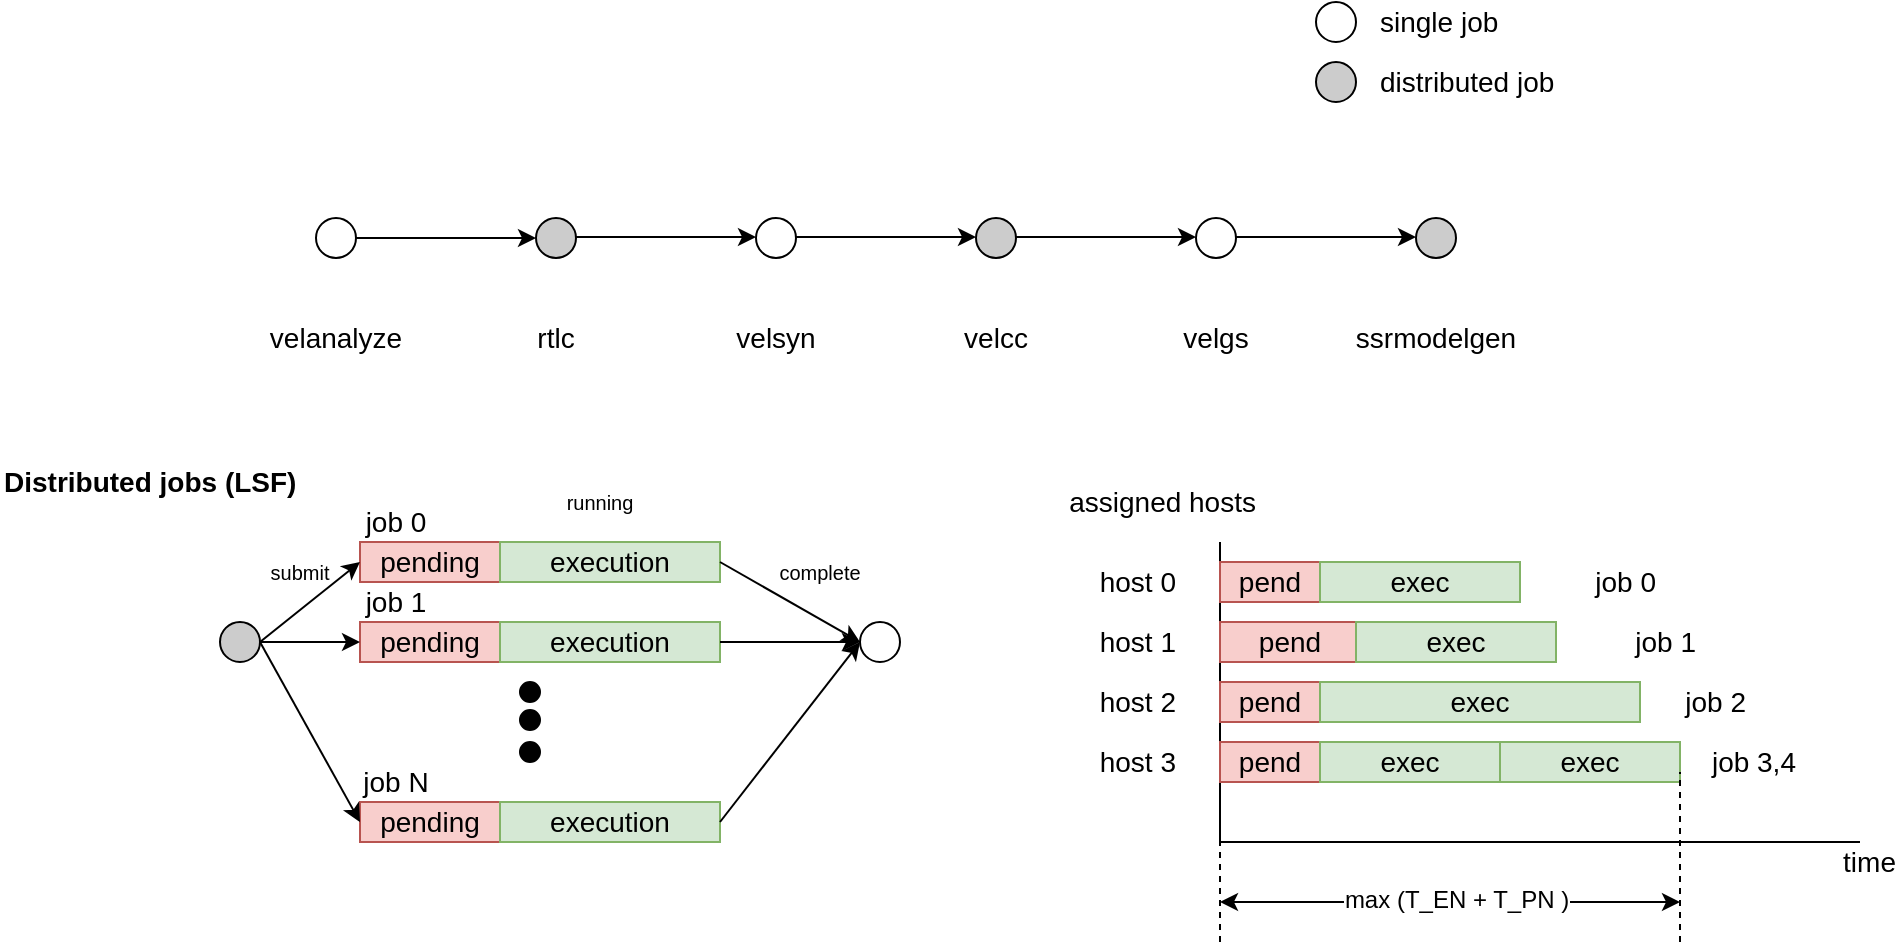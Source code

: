 <mxfile version="13.7.7" type="github">
  <diagram id="u_9rEFnVpWAHYIVJq_xr" name="Page-1">
    <mxGraphModel dx="1038" dy="579" grid="1" gridSize="10" guides="1" tooltips="1" connect="1" arrows="1" fold="1" page="1" pageScale="1" pageWidth="850" pageHeight="1100" math="0" shadow="0">
      <root>
        <mxCell id="0" />
        <mxCell id="1" parent="0" />
        <mxCell id="G1MenXZ-FoQM84yzvY5J-1" value="" style="ellipse;whiteSpace=wrap;html=1;aspect=fixed;fontSize=14;align=left;" vertex="1" parent="1">
          <mxGeometry x="208" y="158" width="20" height="20" as="geometry" />
        </mxCell>
        <mxCell id="G1MenXZ-FoQM84yzvY5J-2" value="velanalyze" style="text;html=1;strokeColor=none;fillColor=none;align=center;verticalAlign=middle;whiteSpace=wrap;rounded=0;fontSize=14;" vertex="1" parent="1">
          <mxGeometry x="198" y="208" width="40" height="20" as="geometry" />
        </mxCell>
        <mxCell id="G1MenXZ-FoQM84yzvY5J-3" value="" style="endArrow=classic;html=1;fontSize=14;exitX=1;exitY=0.5;exitDx=0;exitDy=0;" edge="1" parent="1" source="G1MenXZ-FoQM84yzvY5J-1" target="G1MenXZ-FoQM84yzvY5J-4">
          <mxGeometry width="50" height="50" relative="1" as="geometry">
            <mxPoint x="248" y="178" as="sourcePoint" />
            <mxPoint x="318" y="168" as="targetPoint" />
          </mxGeometry>
        </mxCell>
        <mxCell id="G1MenXZ-FoQM84yzvY5J-4" value="" style="ellipse;whiteSpace=wrap;html=1;aspect=fixed;fontSize=14;align=left;labelBackgroundColor=none;fillColor=#CCCCCC;" vertex="1" parent="1">
          <mxGeometry x="318" y="158" width="20" height="20" as="geometry" />
        </mxCell>
        <mxCell id="G1MenXZ-FoQM84yzvY5J-5" value="rtlc" style="text;html=1;strokeColor=none;fillColor=none;align=center;verticalAlign=middle;whiteSpace=wrap;rounded=0;fontSize=14;" vertex="1" parent="1">
          <mxGeometry x="308" y="208" width="40" height="20" as="geometry" />
        </mxCell>
        <mxCell id="G1MenXZ-FoQM84yzvY5J-6" value="" style="endArrow=classic;html=1;fontSize=14;exitX=1;exitY=0.5;exitDx=0;exitDy=0;" edge="1" parent="1">
          <mxGeometry width="50" height="50" relative="1" as="geometry">
            <mxPoint x="338.0" y="167.5" as="sourcePoint" />
            <mxPoint x="428.0" y="167.5" as="targetPoint" />
          </mxGeometry>
        </mxCell>
        <mxCell id="G1MenXZ-FoQM84yzvY5J-7" value="" style="ellipse;whiteSpace=wrap;html=1;aspect=fixed;fontSize=14;align=left;" vertex="1" parent="1">
          <mxGeometry x="428" y="158" width="20" height="20" as="geometry" />
        </mxCell>
        <mxCell id="G1MenXZ-FoQM84yzvY5J-8" value="" style="endArrow=classic;html=1;fontSize=14;exitX=1;exitY=0.5;exitDx=0;exitDy=0;" edge="1" parent="1">
          <mxGeometry width="50" height="50" relative="1" as="geometry">
            <mxPoint x="448.0" y="167.5" as="sourcePoint" />
            <mxPoint x="538.0" y="167.5" as="targetPoint" />
          </mxGeometry>
        </mxCell>
        <mxCell id="G1MenXZ-FoQM84yzvY5J-9" value="" style="ellipse;whiteSpace=wrap;html=1;aspect=fixed;fontSize=14;align=left;fillColor=#CCCCCC;" vertex="1" parent="1">
          <mxGeometry x="538" y="158" width="20" height="20" as="geometry" />
        </mxCell>
        <mxCell id="G1MenXZ-FoQM84yzvY5J-10" value="velsyn" style="text;html=1;strokeColor=none;fillColor=none;align=center;verticalAlign=middle;whiteSpace=wrap;rounded=0;fontSize=14;" vertex="1" parent="1">
          <mxGeometry x="418" y="208" width="40" height="20" as="geometry" />
        </mxCell>
        <mxCell id="G1MenXZ-FoQM84yzvY5J-11" value="velcc" style="text;html=1;strokeColor=none;fillColor=none;align=center;verticalAlign=middle;whiteSpace=wrap;rounded=0;fontSize=14;" vertex="1" parent="1">
          <mxGeometry x="528" y="208" width="40" height="20" as="geometry" />
        </mxCell>
        <mxCell id="G1MenXZ-FoQM84yzvY5J-12" value="" style="endArrow=classic;html=1;fontSize=14;exitX=1;exitY=0.5;exitDx=0;exitDy=0;" edge="1" parent="1">
          <mxGeometry width="50" height="50" relative="1" as="geometry">
            <mxPoint x="558.0" y="167.5" as="sourcePoint" />
            <mxPoint x="648" y="167.5" as="targetPoint" />
          </mxGeometry>
        </mxCell>
        <mxCell id="G1MenXZ-FoQM84yzvY5J-13" value="" style="ellipse;whiteSpace=wrap;html=1;aspect=fixed;fontSize=14;align=left;" vertex="1" parent="1">
          <mxGeometry x="648" y="158" width="20" height="20" as="geometry" />
        </mxCell>
        <mxCell id="G1MenXZ-FoQM84yzvY5J-14" value="velgs" style="text;html=1;strokeColor=none;fillColor=none;align=center;verticalAlign=middle;whiteSpace=wrap;rounded=0;fontSize=14;" vertex="1" parent="1">
          <mxGeometry x="638" y="208" width="40" height="20" as="geometry" />
        </mxCell>
        <mxCell id="G1MenXZ-FoQM84yzvY5J-15" value="" style="endArrow=classic;html=1;fontSize=14;exitX=1;exitY=0.5;exitDx=0;exitDy=0;" edge="1" parent="1">
          <mxGeometry width="50" height="50" relative="1" as="geometry">
            <mxPoint x="668" y="167.5" as="sourcePoint" />
            <mxPoint x="758" y="167.5" as="targetPoint" />
          </mxGeometry>
        </mxCell>
        <mxCell id="G1MenXZ-FoQM84yzvY5J-16" value="" style="ellipse;whiteSpace=wrap;html=1;aspect=fixed;fontSize=14;align=left;fillColor=#CCCCCC;" vertex="1" parent="1">
          <mxGeometry x="758" y="158" width="20" height="20" as="geometry" />
        </mxCell>
        <mxCell id="G1MenXZ-FoQM84yzvY5J-17" value="ssrmodelgen" style="text;html=1;strokeColor=none;fillColor=none;align=center;verticalAlign=middle;whiteSpace=wrap;rounded=0;fontSize=14;" vertex="1" parent="1">
          <mxGeometry x="748" y="208" width="40" height="20" as="geometry" />
        </mxCell>
        <mxCell id="G1MenXZ-FoQM84yzvY5J-18" value="" style="ellipse;whiteSpace=wrap;html=1;aspect=fixed;fontSize=14;align=left;labelBackgroundColor=none;fillColor=#CCCCCC;" vertex="1" parent="1">
          <mxGeometry x="160" y="360" width="20" height="20" as="geometry" />
        </mxCell>
        <mxCell id="G1MenXZ-FoQM84yzvY5J-19" value="" style="ellipse;whiteSpace=wrap;html=1;aspect=fixed;fontSize=14;align=left;" vertex="1" parent="1">
          <mxGeometry x="708" y="50" width="20" height="20" as="geometry" />
        </mxCell>
        <mxCell id="G1MenXZ-FoQM84yzvY5J-20" value="" style="ellipse;whiteSpace=wrap;html=1;aspect=fixed;fontSize=14;align=left;labelBackgroundColor=none;fillColor=#CCCCCC;" vertex="1" parent="1">
          <mxGeometry x="708" y="80" width="20" height="20" as="geometry" />
        </mxCell>
        <mxCell id="G1MenXZ-FoQM84yzvY5J-21" value="single job" style="text;html=1;strokeColor=none;fillColor=none;align=left;verticalAlign=middle;whiteSpace=wrap;rounded=0;fontSize=14;" vertex="1" parent="1">
          <mxGeometry x="738" y="50" width="80" height="20" as="geometry" />
        </mxCell>
        <mxCell id="G1MenXZ-FoQM84yzvY5J-22" value="distributed job" style="text;html=1;strokeColor=none;fillColor=none;align=left;verticalAlign=middle;whiteSpace=wrap;rounded=0;fontSize=14;" vertex="1" parent="1">
          <mxGeometry x="738" y="80" width="90" height="20" as="geometry" />
        </mxCell>
        <mxCell id="G1MenXZ-FoQM84yzvY5J-23" value="Distributed jobs (LSF)" style="text;html=1;strokeColor=none;fillColor=none;align=left;verticalAlign=middle;whiteSpace=wrap;rounded=0;fontSize=14;fontStyle=1" vertex="1" parent="1">
          <mxGeometry x="50" y="280" width="150" height="20" as="geometry" />
        </mxCell>
        <mxCell id="G1MenXZ-FoQM84yzvY5J-24" value="pending" style="rounded=0;whiteSpace=wrap;html=1;labelBackgroundColor=none;fontSize=14;align=center;fillColor=#f8cecc;strokeColor=#b85450;" vertex="1" parent="1">
          <mxGeometry x="230" y="320" width="70" height="20" as="geometry" />
        </mxCell>
        <mxCell id="G1MenXZ-FoQM84yzvY5J-25" value="execution" style="rounded=0;whiteSpace=wrap;html=1;labelBackgroundColor=none;fontSize=14;align=center;fillColor=#d5e8d4;strokeColor=#82b366;" vertex="1" parent="1">
          <mxGeometry x="300" y="320" width="110" height="20" as="geometry" />
        </mxCell>
        <mxCell id="G1MenXZ-FoQM84yzvY5J-26" value="" style="ellipse;whiteSpace=wrap;html=1;aspect=fixed;fontSize=14;align=left;" vertex="1" parent="1">
          <mxGeometry x="480" y="360" width="20" height="20" as="geometry" />
        </mxCell>
        <mxCell id="G1MenXZ-FoQM84yzvY5J-27" value="" style="endArrow=classic;html=1;fontSize=14;entryX=0;entryY=0.5;entryDx=0;entryDy=0;" edge="1" parent="1" target="G1MenXZ-FoQM84yzvY5J-24">
          <mxGeometry width="50" height="50" relative="1" as="geometry">
            <mxPoint x="180" y="370" as="sourcePoint" />
            <mxPoint x="200" y="330" as="targetPoint" />
          </mxGeometry>
        </mxCell>
        <mxCell id="G1MenXZ-FoQM84yzvY5J-28" value="" style="endArrow=classic;html=1;fontSize=14;entryX=0;entryY=0.5;entryDx=0;entryDy=0;" edge="1" parent="1" target="G1MenXZ-FoQM84yzvY5J-26">
          <mxGeometry width="50" height="50" relative="1" as="geometry">
            <mxPoint x="410" y="330" as="sourcePoint" />
            <mxPoint x="460.0" y="290" as="targetPoint" />
          </mxGeometry>
        </mxCell>
        <mxCell id="G1MenXZ-FoQM84yzvY5J-29" value="pending" style="rounded=0;whiteSpace=wrap;html=1;labelBackgroundColor=none;fontSize=14;align=center;fillColor=#f8cecc;strokeColor=#b85450;" vertex="1" parent="1">
          <mxGeometry x="230" y="360" width="70" height="20" as="geometry" />
        </mxCell>
        <mxCell id="G1MenXZ-FoQM84yzvY5J-30" value="execution" style="rounded=0;whiteSpace=wrap;html=1;labelBackgroundColor=none;fontSize=14;align=center;fillColor=#d5e8d4;strokeColor=#82b366;" vertex="1" parent="1">
          <mxGeometry x="300" y="360" width="110" height="20" as="geometry" />
        </mxCell>
        <mxCell id="G1MenXZ-FoQM84yzvY5J-31" value="job 0" style="text;html=1;strokeColor=none;fillColor=none;align=center;verticalAlign=middle;whiteSpace=wrap;rounded=0;fontSize=14;" vertex="1" parent="1">
          <mxGeometry x="228" y="300" width="40" height="20" as="geometry" />
        </mxCell>
        <mxCell id="G1MenXZ-FoQM84yzvY5J-32" value="job 1" style="text;html=1;strokeColor=none;fillColor=none;align=center;verticalAlign=middle;whiteSpace=wrap;rounded=0;fontSize=14;" vertex="1" parent="1">
          <mxGeometry x="228" y="340" width="40" height="20" as="geometry" />
        </mxCell>
        <mxCell id="G1MenXZ-FoQM84yzvY5J-33" value="pending" style="rounded=0;whiteSpace=wrap;html=1;labelBackgroundColor=none;fontSize=14;align=center;fillColor=#f8cecc;strokeColor=#b85450;" vertex="1" parent="1">
          <mxGeometry x="230" y="450" width="70" height="20" as="geometry" />
        </mxCell>
        <mxCell id="G1MenXZ-FoQM84yzvY5J-34" value="execution" style="rounded=0;whiteSpace=wrap;html=1;labelBackgroundColor=none;fontSize=14;align=center;fillColor=#d5e8d4;strokeColor=#82b366;" vertex="1" parent="1">
          <mxGeometry x="300" y="450" width="110" height="20" as="geometry" />
        </mxCell>
        <mxCell id="G1MenXZ-FoQM84yzvY5J-35" value="job N" style="text;html=1;strokeColor=none;fillColor=none;align=center;verticalAlign=middle;whiteSpace=wrap;rounded=0;fontSize=14;" vertex="1" parent="1">
          <mxGeometry x="228" y="430" width="40" height="20" as="geometry" />
        </mxCell>
        <mxCell id="G1MenXZ-FoQM84yzvY5J-36" value="" style="endArrow=classic;html=1;fontSize=14;entryX=0;entryY=0.5;entryDx=0;entryDy=0;exitX=1;exitY=0.5;exitDx=0;exitDy=0;" edge="1" parent="1" source="G1MenXZ-FoQM84yzvY5J-18" target="G1MenXZ-FoQM84yzvY5J-29">
          <mxGeometry width="50" height="50" relative="1" as="geometry">
            <mxPoint x="190.0" y="380" as="sourcePoint" />
            <mxPoint x="240.0" y="340" as="targetPoint" />
          </mxGeometry>
        </mxCell>
        <mxCell id="G1MenXZ-FoQM84yzvY5J-37" value="" style="endArrow=classic;html=1;fontSize=14;entryX=0;entryY=0.5;entryDx=0;entryDy=0;exitX=1;exitY=0.5;exitDx=0;exitDy=0;" edge="1" parent="1" source="G1MenXZ-FoQM84yzvY5J-18" target="G1MenXZ-FoQM84yzvY5J-33">
          <mxGeometry width="50" height="50" relative="1" as="geometry">
            <mxPoint x="190.0" y="380" as="sourcePoint" />
            <mxPoint x="240.0" y="380" as="targetPoint" />
          </mxGeometry>
        </mxCell>
        <mxCell id="G1MenXZ-FoQM84yzvY5J-38" value="" style="ellipse;whiteSpace=wrap;html=1;aspect=fixed;fontSize=14;align=left;fillColor=#000000;" vertex="1" parent="1">
          <mxGeometry x="310" y="390" width="10" height="10" as="geometry" />
        </mxCell>
        <mxCell id="G1MenXZ-FoQM84yzvY5J-39" value="" style="ellipse;whiteSpace=wrap;html=1;aspect=fixed;fontSize=14;align=left;fillColor=#000000;" vertex="1" parent="1">
          <mxGeometry x="310" y="404" width="10" height="10" as="geometry" />
        </mxCell>
        <mxCell id="G1MenXZ-FoQM84yzvY5J-40" value="" style="ellipse;whiteSpace=wrap;html=1;aspect=fixed;fontSize=14;align=left;fillColor=#000000;" vertex="1" parent="1">
          <mxGeometry x="310" y="420" width="10" height="10" as="geometry" />
        </mxCell>
        <mxCell id="G1MenXZ-FoQM84yzvY5J-41" value="" style="endArrow=classic;html=1;fontSize=14;exitX=1;exitY=0.5;exitDx=0;exitDy=0;" edge="1" parent="1" source="G1MenXZ-FoQM84yzvY5J-30">
          <mxGeometry width="50" height="50" relative="1" as="geometry">
            <mxPoint x="420" y="340" as="sourcePoint" />
            <mxPoint x="480" y="370" as="targetPoint" />
          </mxGeometry>
        </mxCell>
        <mxCell id="G1MenXZ-FoQM84yzvY5J-42" value="" style="endArrow=classic;html=1;fontSize=14;exitX=1;exitY=0.5;exitDx=0;exitDy=0;" edge="1" parent="1" source="G1MenXZ-FoQM84yzvY5J-34">
          <mxGeometry width="50" height="50" relative="1" as="geometry">
            <mxPoint x="420" y="380" as="sourcePoint" />
            <mxPoint x="480" y="370" as="targetPoint" />
          </mxGeometry>
        </mxCell>
        <mxCell id="G1MenXZ-FoQM84yzvY5J-43" value="submit" style="text;html=1;strokeColor=none;fillColor=none;align=center;verticalAlign=middle;whiteSpace=wrap;rounded=0;fontSize=10;" vertex="1" parent="1">
          <mxGeometry x="180" y="325" width="40" height="20" as="geometry" />
        </mxCell>
        <mxCell id="G1MenXZ-FoQM84yzvY5J-44" value="complete" style="text;html=1;strokeColor=none;fillColor=none;align=center;verticalAlign=middle;whiteSpace=wrap;rounded=0;fontSize=10;" vertex="1" parent="1">
          <mxGeometry x="440" y="325" width="40" height="20" as="geometry" />
        </mxCell>
        <mxCell id="G1MenXZ-FoQM84yzvY5J-45" value="running" style="text;html=1;strokeColor=none;fillColor=none;align=center;verticalAlign=middle;whiteSpace=wrap;rounded=0;fontSize=10;" vertex="1" parent="1">
          <mxGeometry x="330" y="290" width="40" height="20" as="geometry" />
        </mxCell>
        <mxCell id="G1MenXZ-FoQM84yzvY5J-46" value="" style="endArrow=none;html=1;fontSize=10;" edge="1" parent="1">
          <mxGeometry width="50" height="50" relative="1" as="geometry">
            <mxPoint x="660" y="470" as="sourcePoint" />
            <mxPoint x="660" y="320" as="targetPoint" />
          </mxGeometry>
        </mxCell>
        <mxCell id="G1MenXZ-FoQM84yzvY5J-47" value="" style="endArrow=none;html=1;fontSize=10;" edge="1" parent="1">
          <mxGeometry width="50" height="50" relative="1" as="geometry">
            <mxPoint x="980" y="470" as="sourcePoint" />
            <mxPoint x="660" y="470" as="targetPoint" />
          </mxGeometry>
        </mxCell>
        <mxCell id="G1MenXZ-FoQM84yzvY5J-48" value="pend" style="rounded=0;whiteSpace=wrap;html=1;labelBackgroundColor=none;fontSize=14;align=center;fillColor=#f8cecc;strokeColor=#b85450;" vertex="1" parent="1">
          <mxGeometry x="660" y="330" width="50" height="20" as="geometry" />
        </mxCell>
        <mxCell id="G1MenXZ-FoQM84yzvY5J-49" value="exec" style="rounded=0;whiteSpace=wrap;html=1;labelBackgroundColor=none;fontSize=14;align=center;fillColor=#d5e8d4;strokeColor=#82b366;" vertex="1" parent="1">
          <mxGeometry x="710" y="330" width="100" height="20" as="geometry" />
        </mxCell>
        <mxCell id="G1MenXZ-FoQM84yzvY5J-50" value="host 0" style="text;html=1;strokeColor=none;fillColor=none;align=right;verticalAlign=middle;whiteSpace=wrap;rounded=0;fontSize=14;" vertex="1" parent="1">
          <mxGeometry x="580" y="330" width="60" height="20" as="geometry" />
        </mxCell>
        <mxCell id="G1MenXZ-FoQM84yzvY5J-51" value="host 1" style="text;html=1;strokeColor=none;fillColor=none;align=right;verticalAlign=middle;whiteSpace=wrap;rounded=0;fontSize=14;" vertex="1" parent="1">
          <mxGeometry x="580" y="360" width="60" height="20" as="geometry" />
        </mxCell>
        <mxCell id="G1MenXZ-FoQM84yzvY5J-52" value="pend" style="rounded=0;whiteSpace=wrap;html=1;labelBackgroundColor=none;fontSize=14;align=center;fillColor=#f8cecc;strokeColor=#b85450;" vertex="1" parent="1">
          <mxGeometry x="660" y="360" width="70" height="20" as="geometry" />
        </mxCell>
        <mxCell id="G1MenXZ-FoQM84yzvY5J-53" value="exec" style="rounded=0;whiteSpace=wrap;html=1;labelBackgroundColor=none;fontSize=14;align=center;fillColor=#d5e8d4;strokeColor=#82b366;" vertex="1" parent="1">
          <mxGeometry x="728" y="360" width="100" height="20" as="geometry" />
        </mxCell>
        <mxCell id="G1MenXZ-FoQM84yzvY5J-54" value="host 2" style="text;html=1;strokeColor=none;fillColor=none;align=right;verticalAlign=middle;whiteSpace=wrap;rounded=0;fontSize=14;" vertex="1" parent="1">
          <mxGeometry x="580" y="390" width="60" height="20" as="geometry" />
        </mxCell>
        <mxCell id="G1MenXZ-FoQM84yzvY5J-55" value="pend" style="rounded=0;whiteSpace=wrap;html=1;labelBackgroundColor=none;fontSize=14;align=center;fillColor=#f8cecc;strokeColor=#b85450;" vertex="1" parent="1">
          <mxGeometry x="660" y="390" width="50" height="20" as="geometry" />
        </mxCell>
        <mxCell id="G1MenXZ-FoQM84yzvY5J-56" value="exec" style="rounded=0;whiteSpace=wrap;html=1;labelBackgroundColor=none;fontSize=14;align=center;fillColor=#d5e8d4;strokeColor=#82b366;" vertex="1" parent="1">
          <mxGeometry x="710" y="390" width="160" height="20" as="geometry" />
        </mxCell>
        <mxCell id="G1MenXZ-FoQM84yzvY5J-57" value="host 3" style="text;html=1;strokeColor=none;fillColor=none;align=right;verticalAlign=middle;whiteSpace=wrap;rounded=0;fontSize=14;" vertex="1" parent="1">
          <mxGeometry x="580" y="420" width="60" height="20" as="geometry" />
        </mxCell>
        <mxCell id="G1MenXZ-FoQM84yzvY5J-58" value="pend" style="rounded=0;whiteSpace=wrap;html=1;labelBackgroundColor=none;fontSize=14;align=center;fillColor=#f8cecc;strokeColor=#b85450;" vertex="1" parent="1">
          <mxGeometry x="660" y="420" width="50" height="20" as="geometry" />
        </mxCell>
        <mxCell id="G1MenXZ-FoQM84yzvY5J-59" value="exec" style="rounded=0;whiteSpace=wrap;html=1;labelBackgroundColor=none;fontSize=14;align=center;fillColor=#d5e8d4;strokeColor=#82b366;" vertex="1" parent="1">
          <mxGeometry x="710" y="420" width="90" height="20" as="geometry" />
        </mxCell>
        <mxCell id="G1MenXZ-FoQM84yzvY5J-60" value="exec" style="rounded=0;whiteSpace=wrap;html=1;labelBackgroundColor=none;fontSize=14;align=center;fillColor=#d5e8d4;strokeColor=#82b366;" vertex="1" parent="1">
          <mxGeometry x="800" y="420" width="90" height="20" as="geometry" />
        </mxCell>
        <mxCell id="G1MenXZ-FoQM84yzvY5J-61" value="time" style="text;html=1;strokeColor=none;fillColor=none;align=right;verticalAlign=middle;whiteSpace=wrap;rounded=0;fontSize=14;" vertex="1" parent="1">
          <mxGeometry x="940" y="470" width="60" height="20" as="geometry" />
        </mxCell>
        <mxCell id="G1MenXZ-FoQM84yzvY5J-62" value="assigned hosts" style="text;html=1;strokeColor=none;fillColor=none;align=right;verticalAlign=middle;whiteSpace=wrap;rounded=0;fontSize=14;" vertex="1" parent="1">
          <mxGeometry x="580" y="290" width="100" height="20" as="geometry" />
        </mxCell>
        <mxCell id="G1MenXZ-FoQM84yzvY5J-63" value="job 0" style="text;html=1;strokeColor=none;fillColor=none;align=right;verticalAlign=middle;whiteSpace=wrap;rounded=0;fontSize=14;" vertex="1" parent="1">
          <mxGeometry x="820" y="330" width="60" height="20" as="geometry" />
        </mxCell>
        <mxCell id="G1MenXZ-FoQM84yzvY5J-64" value="job 1" style="text;html=1;strokeColor=none;fillColor=none;align=right;verticalAlign=middle;whiteSpace=wrap;rounded=0;fontSize=14;" vertex="1" parent="1">
          <mxGeometry x="840" y="360" width="60" height="20" as="geometry" />
        </mxCell>
        <mxCell id="G1MenXZ-FoQM84yzvY5J-65" value="job 2" style="text;html=1;strokeColor=none;fillColor=none;align=right;verticalAlign=middle;whiteSpace=wrap;rounded=0;fontSize=14;" vertex="1" parent="1">
          <mxGeometry x="865" y="390" width="60" height="20" as="geometry" />
        </mxCell>
        <mxCell id="G1MenXZ-FoQM84yzvY5J-66" value="job 3,4" style="text;html=1;strokeColor=none;fillColor=none;align=right;verticalAlign=middle;whiteSpace=wrap;rounded=0;fontSize=14;" vertex="1" parent="1">
          <mxGeometry x="890" y="420" width="60" height="20" as="geometry" />
        </mxCell>
        <mxCell id="G1MenXZ-FoQM84yzvY5J-67" value="" style="endArrow=none;dashed=1;html=1;fontSize=10;" edge="1" parent="1">
          <mxGeometry width="50" height="50" relative="1" as="geometry">
            <mxPoint x="660" y="520" as="sourcePoint" />
            <mxPoint x="660" y="470" as="targetPoint" />
          </mxGeometry>
        </mxCell>
        <mxCell id="G1MenXZ-FoQM84yzvY5J-68" value="" style="endArrow=none;dashed=1;html=1;fontSize=10;" edge="1" parent="1">
          <mxGeometry width="50" height="50" relative="1" as="geometry">
            <mxPoint x="890" y="520" as="sourcePoint" />
            <mxPoint x="890" y="435" as="targetPoint" />
          </mxGeometry>
        </mxCell>
        <mxCell id="G1MenXZ-FoQM84yzvY5J-69" value="" style="endArrow=classic;startArrow=classic;html=1;fontSize=10;" edge="1" parent="1">
          <mxGeometry width="50" height="50" relative="1" as="geometry">
            <mxPoint x="660" y="500" as="sourcePoint" />
            <mxPoint x="890" y="500" as="targetPoint" />
          </mxGeometry>
        </mxCell>
        <mxCell id="G1MenXZ-FoQM84yzvY5J-70" value="max (T_EN + T_PN )" style="edgeLabel;html=1;align=center;verticalAlign=middle;resizable=0;points=[];fontSize=12;" vertex="1" connectable="0" parent="G1MenXZ-FoQM84yzvY5J-69">
          <mxGeometry x="0.252" y="1" relative="1" as="geometry">
            <mxPoint x="-26" as="offset" />
          </mxGeometry>
        </mxCell>
      </root>
    </mxGraphModel>
  </diagram>
</mxfile>
